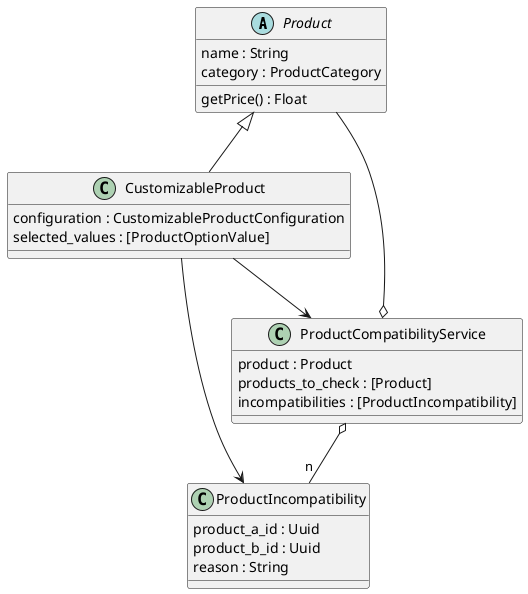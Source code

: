 @startuml

abstract Product {
    name : String
    category : ProductCategory
    getPrice() : Float
}

class CustomizableProduct {
    configuration : CustomizableProductConfiguration
    selected_values : [ProductOptionValue]
}

class ProductIncompatibility {
    product_a_id : Uuid
    product_b_id : Uuid
    reason : String
}

class ProductCompatibilityService {
    product : Product
    products_to_check : [Product]
    incompatibilities : [ProductIncompatibility]
}

Product <|-- CustomizableProduct
CustomizableProduct --> ProductIncompatibility
CustomizableProduct --> ProductCompatibilityService
ProductCompatibilityService o-- Product
ProductCompatibilityService o-- "n" ProductIncompatibility

@enduml